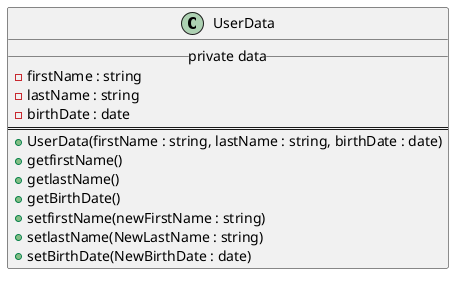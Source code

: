 @startuml Class Diagram
class UserData{
  __ private data __
  - firstName : string
  - lastName : string
  - birthDate : date
  ==
  + UserData(firstName : string, lastName : string, birthDate : date)
  + getfirstName()
  + getlastName()
  + getBirthDate()
  + setfirstName(newFirstName : string)
  + setlastName(NewLastName : string)
  + setBirthDate(NewBirthDate : date)
}
@enduml
